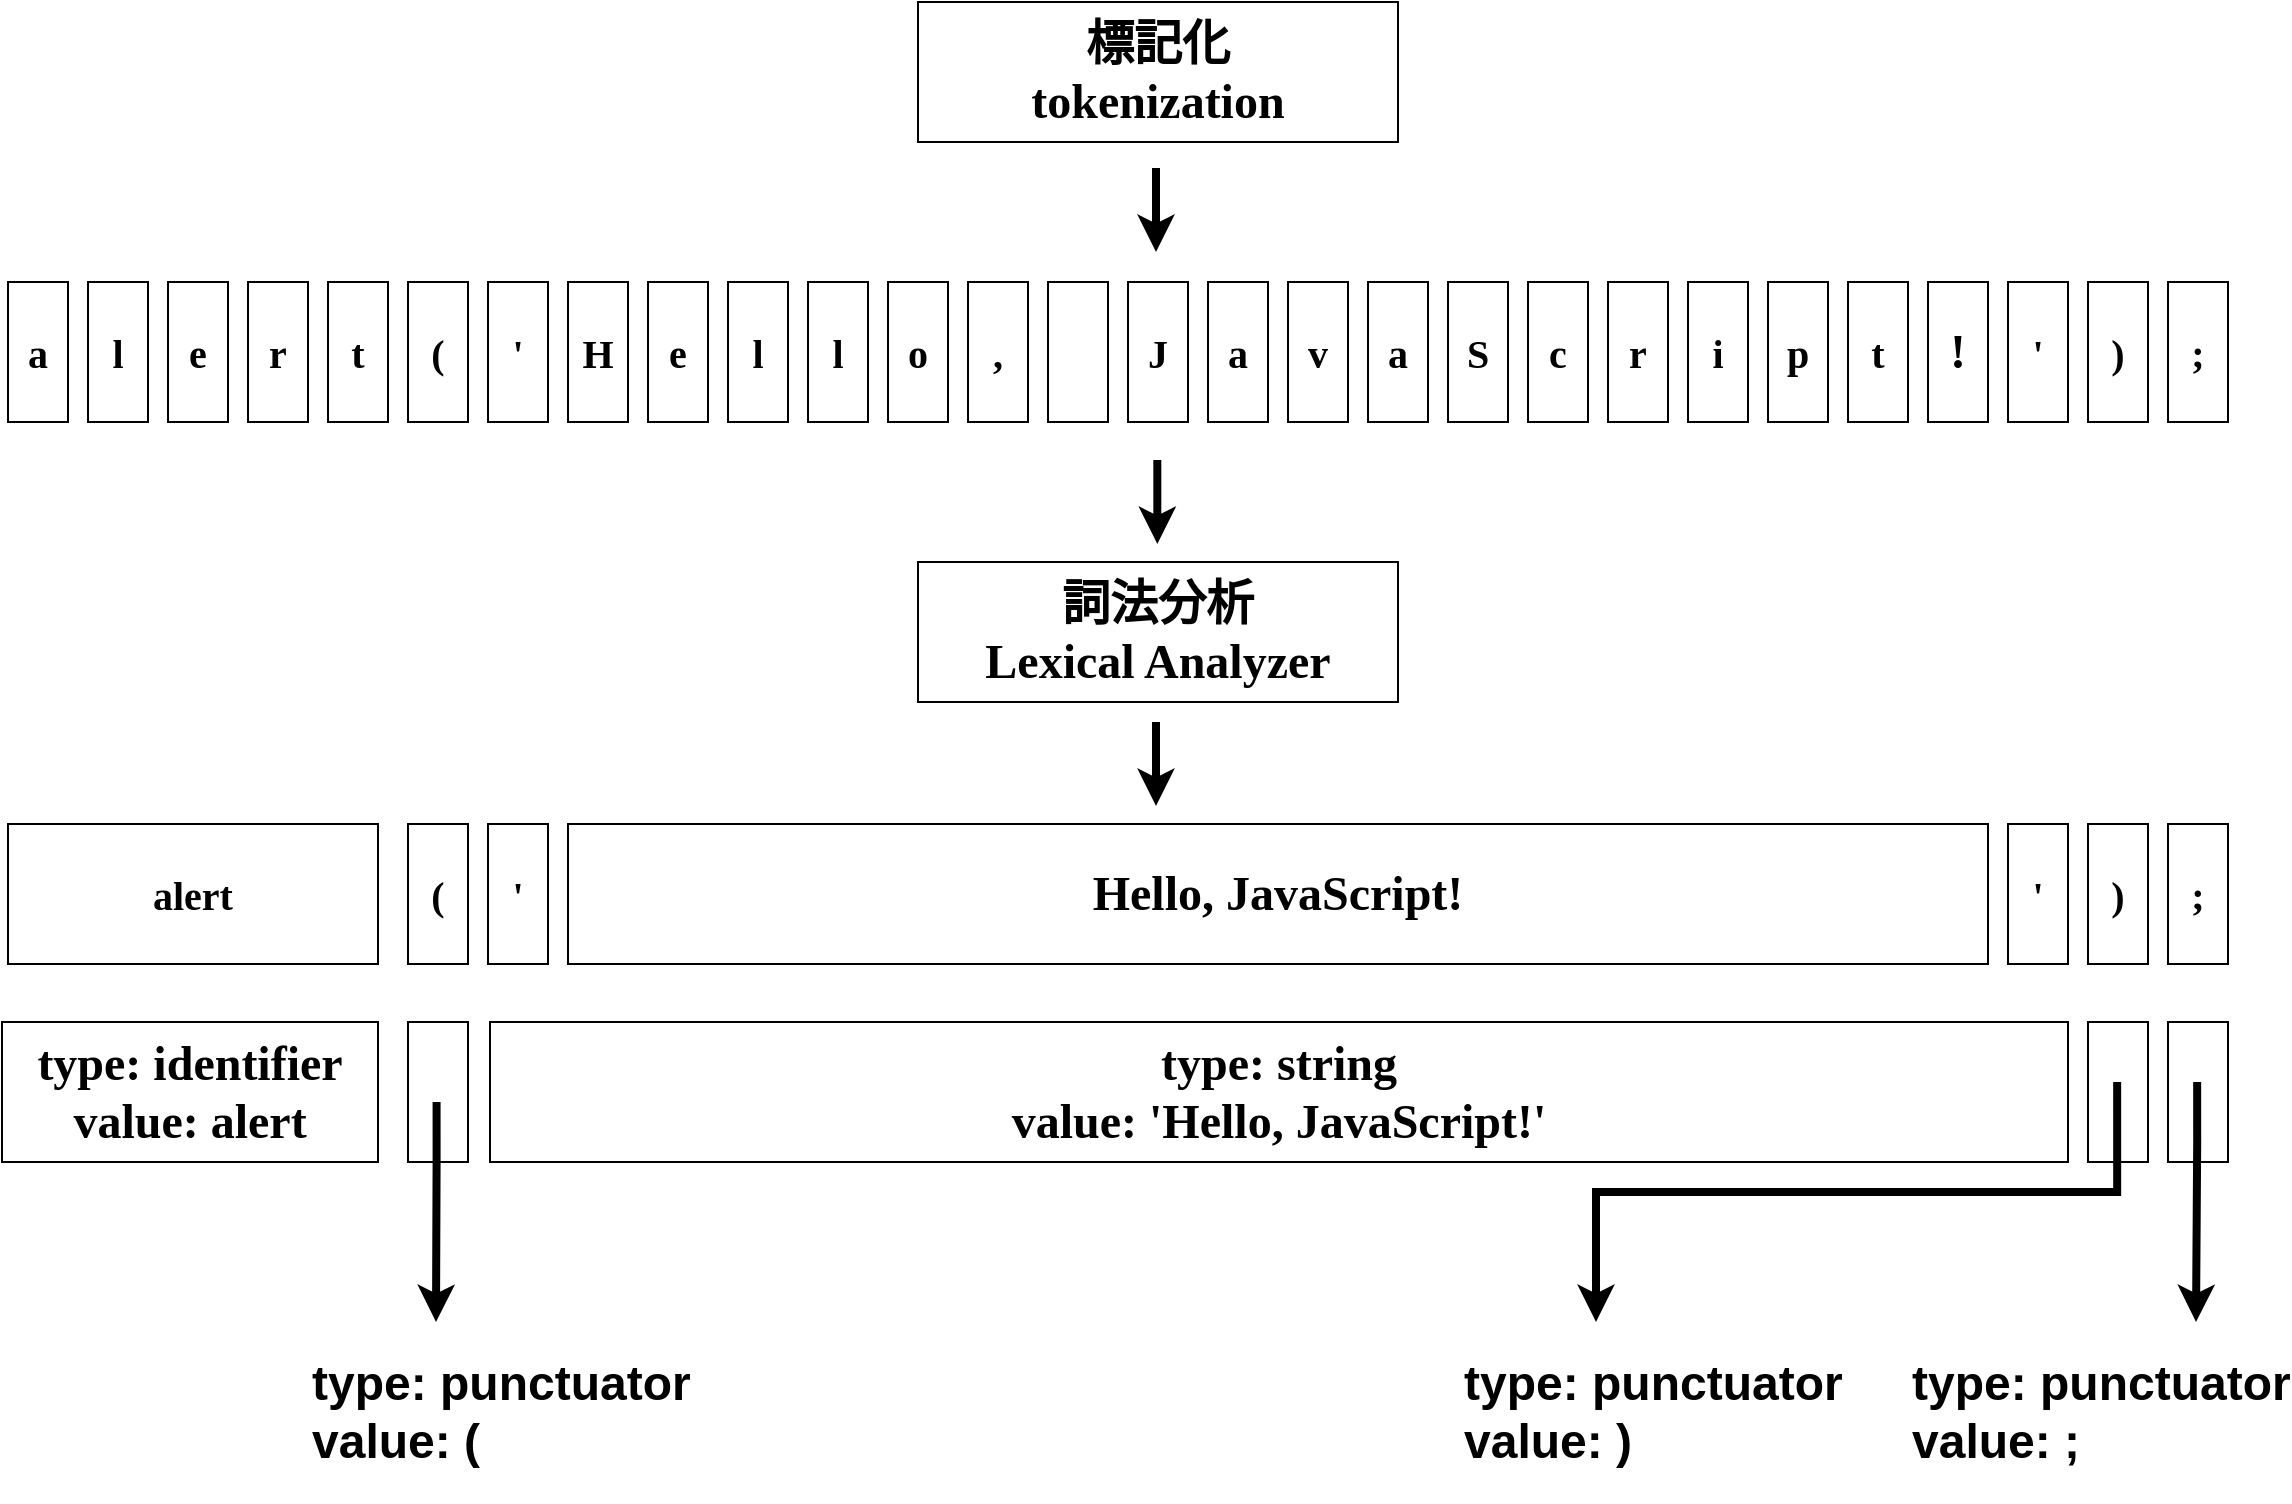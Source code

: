 <mxfile version="13.1.3">
    <diagram id="6hGFLwfOUW9BJ-s0fimq" name="Page-1">
        <mxGraphModel dx="1166" dy="1131" grid="1" gridSize="10" guides="1" tooltips="1" connect="1" arrows="1" fold="1" page="1" pageScale="1" pageWidth="1200" pageHeight="800" math="0" shadow="0">
            <root>
                <mxCell id="0"/>
                <mxCell id="1" parent="0"/>
                <mxCell id="4" value="&lt;span style=&quot;font-size: 20px&quot;&gt;a&lt;/span&gt;" style="rounded=0;whiteSpace=wrap;html=1;fontFamily=微軟正黑體;fontSize=24;fontStyle=1" parent="1" vertex="1">
                    <mxGeometry x="46" y="150" width="30" height="70" as="geometry"/>
                </mxCell>
                <mxCell id="5" value="&lt;span style=&quot;font-size: 20px&quot;&gt;l&lt;br&gt;&lt;/span&gt;" style="rounded=0;whiteSpace=wrap;html=1;fontFamily=微軟正黑體;fontSize=24;fontStyle=1" parent="1" vertex="1">
                    <mxGeometry x="86" y="150" width="30" height="70" as="geometry"/>
                </mxCell>
                <mxCell id="6" value="&lt;span style=&quot;font-size: 20px&quot;&gt;e&lt;/span&gt;" style="rounded=0;whiteSpace=wrap;html=1;fontFamily=微軟正黑體;fontSize=24;fontStyle=1" parent="1" vertex="1">
                    <mxGeometry x="126" y="150" width="30" height="70" as="geometry"/>
                </mxCell>
                <mxCell id="7" value="&lt;span style=&quot;font-size: 20px&quot;&gt;r&lt;/span&gt;" style="rounded=0;whiteSpace=wrap;html=1;fontFamily=微軟正黑體;fontSize=24;fontStyle=1" parent="1" vertex="1">
                    <mxGeometry x="166" y="150" width="30" height="70" as="geometry"/>
                </mxCell>
                <mxCell id="13" value="&lt;span style=&quot;font-size: 20px&quot;&gt;t&lt;/span&gt;" style="rounded=0;whiteSpace=wrap;html=1;fontFamily=微軟正黑體;fontSize=24;fontStyle=1" parent="1" vertex="1">
                    <mxGeometry x="206" y="150" width="30" height="70" as="geometry"/>
                </mxCell>
                <mxCell id="14" value="&lt;span style=&quot;font-size: 20px&quot;&gt;(&lt;/span&gt;" style="rounded=0;whiteSpace=wrap;html=1;fontFamily=微軟正黑體;fontSize=24;fontStyle=1" parent="1" vertex="1">
                    <mxGeometry x="246" y="150" width="30" height="70" as="geometry"/>
                </mxCell>
                <mxCell id="15" value="&lt;span style=&quot;font-size: 20px&quot;&gt;'&lt;/span&gt;" style="rounded=0;whiteSpace=wrap;html=1;fontFamily=微軟正黑體;fontSize=24;fontStyle=1" parent="1" vertex="1">
                    <mxGeometry x="286" y="150" width="30" height="70" as="geometry"/>
                </mxCell>
                <mxCell id="16" value="&lt;span style=&quot;font-size: 20px&quot;&gt;H&lt;/span&gt;" style="rounded=0;whiteSpace=wrap;html=1;fontFamily=微軟正黑體;fontSize=24;fontStyle=1" parent="1" vertex="1">
                    <mxGeometry x="326" y="150" width="30" height="70" as="geometry"/>
                </mxCell>
                <mxCell id="17" value="&lt;span style=&quot;font-size: 20px&quot;&gt;e&lt;/span&gt;" style="rounded=0;whiteSpace=wrap;html=1;fontFamily=微軟正黑體;fontSize=24;fontStyle=1" parent="1" vertex="1">
                    <mxGeometry x="366" y="150" width="30" height="70" as="geometry"/>
                </mxCell>
                <mxCell id="18" value="&lt;span style=&quot;font-size: 20px&quot;&gt;l&lt;/span&gt;" style="rounded=0;whiteSpace=wrap;html=1;fontFamily=微軟正黑體;fontSize=24;fontStyle=1" parent="1" vertex="1">
                    <mxGeometry x="406" y="150" width="30" height="70" as="geometry"/>
                </mxCell>
                <mxCell id="19" value="&lt;span style=&quot;font-size: 20px&quot;&gt;l&lt;/span&gt;" style="rounded=0;whiteSpace=wrap;html=1;fontFamily=微軟正黑體;fontSize=24;fontStyle=1" parent="1" vertex="1">
                    <mxGeometry x="446" y="150" width="30" height="70" as="geometry"/>
                </mxCell>
                <mxCell id="20" value="&lt;span style=&quot;font-size: 20px&quot;&gt;o&lt;/span&gt;" style="rounded=0;whiteSpace=wrap;html=1;fontFamily=微軟正黑體;fontSize=24;fontStyle=1" parent="1" vertex="1">
                    <mxGeometry x="486" y="150" width="30" height="70" as="geometry"/>
                </mxCell>
                <mxCell id="21" value="&lt;span style=&quot;font-size: 20px&quot;&gt;,&lt;/span&gt;" style="rounded=0;whiteSpace=wrap;html=1;fontFamily=微軟正黑體;fontSize=24;fontStyle=1" parent="1" vertex="1">
                    <mxGeometry x="526" y="150" width="30" height="70" as="geometry"/>
                </mxCell>
                <mxCell id="22" value="" style="rounded=0;whiteSpace=wrap;html=1;fontFamily=微軟正黑體;fontSize=24;fontStyle=1" parent="1" vertex="1">
                    <mxGeometry x="566" y="150" width="30" height="70" as="geometry"/>
                </mxCell>
                <mxCell id="23" value="&lt;span style=&quot;font-size: 20px&quot;&gt;J&lt;/span&gt;" style="rounded=0;whiteSpace=wrap;html=1;fontFamily=微軟正黑體;fontSize=24;fontStyle=1" parent="1" vertex="1">
                    <mxGeometry x="606" y="150" width="30" height="70" as="geometry"/>
                </mxCell>
                <mxCell id="24" value="&lt;span style=&quot;font-size: 20px&quot;&gt;a&lt;/span&gt;" style="rounded=0;whiteSpace=wrap;html=1;fontFamily=微軟正黑體;fontSize=24;fontStyle=1" parent="1" vertex="1">
                    <mxGeometry x="646" y="150" width="30" height="70" as="geometry"/>
                </mxCell>
                <mxCell id="25" value="&lt;span style=&quot;font-size: 20px&quot;&gt;v&lt;/span&gt;" style="rounded=0;whiteSpace=wrap;html=1;fontFamily=微軟正黑體;fontSize=24;fontStyle=1" parent="1" vertex="1">
                    <mxGeometry x="686" y="150" width="30" height="70" as="geometry"/>
                </mxCell>
                <mxCell id="26" value="&lt;span style=&quot;font-size: 20px&quot;&gt;a&lt;/span&gt;" style="rounded=0;whiteSpace=wrap;html=1;fontFamily=微軟正黑體;fontSize=24;fontStyle=1" parent="1" vertex="1">
                    <mxGeometry x="726" y="150" width="30" height="70" as="geometry"/>
                </mxCell>
                <mxCell id="27" value="&lt;span style=&quot;font-size: 20px&quot;&gt;S&lt;/span&gt;" style="rounded=0;whiteSpace=wrap;html=1;fontFamily=微軟正黑體;fontSize=24;fontStyle=1" parent="1" vertex="1">
                    <mxGeometry x="766" y="150" width="30" height="70" as="geometry"/>
                </mxCell>
                <mxCell id="28" value="&lt;span style=&quot;font-size: 20px&quot;&gt;c&lt;/span&gt;" style="rounded=0;whiteSpace=wrap;html=1;fontFamily=微軟正黑體;fontSize=24;fontStyle=1" parent="1" vertex="1">
                    <mxGeometry x="806" y="150" width="30" height="70" as="geometry"/>
                </mxCell>
                <mxCell id="29" value="&lt;span style=&quot;font-size: 20px&quot;&gt;r&lt;/span&gt;" style="rounded=0;whiteSpace=wrap;html=1;fontFamily=微軟正黑體;fontSize=24;fontStyle=1" parent="1" vertex="1">
                    <mxGeometry x="846" y="150" width="30" height="70" as="geometry"/>
                </mxCell>
                <mxCell id="30" value="&lt;span style=&quot;font-size: 20px&quot;&gt;i&lt;/span&gt;" style="rounded=0;whiteSpace=wrap;html=1;fontFamily=微軟正黑體;fontSize=24;fontStyle=1" parent="1" vertex="1">
                    <mxGeometry x="886" y="150" width="30" height="70" as="geometry"/>
                </mxCell>
                <mxCell id="31" value="&lt;span style=&quot;font-size: 20px&quot;&gt;p&lt;/span&gt;" style="rounded=0;whiteSpace=wrap;html=1;fontFamily=微軟正黑體;fontSize=24;fontStyle=1" parent="1" vertex="1">
                    <mxGeometry x="926" y="150" width="30" height="70" as="geometry"/>
                </mxCell>
                <mxCell id="32" value="&lt;span style=&quot;font-size: 20px&quot;&gt;t&lt;/span&gt;" style="rounded=0;whiteSpace=wrap;html=1;fontFamily=微軟正黑體;fontSize=24;fontStyle=1" parent="1" vertex="1">
                    <mxGeometry x="966" y="150" width="30" height="70" as="geometry"/>
                </mxCell>
                <mxCell id="33" value="!" style="rounded=0;whiteSpace=wrap;html=1;fontFamily=微軟正黑體;fontSize=24;fontStyle=1" parent="1" vertex="1">
                    <mxGeometry x="1006" y="150" width="30" height="70" as="geometry"/>
                </mxCell>
                <mxCell id="34" value="&lt;span style=&quot;font-size: 20px&quot;&gt;'&lt;/span&gt;" style="rounded=0;whiteSpace=wrap;html=1;fontFamily=微軟正黑體;fontSize=24;fontStyle=1" parent="1" vertex="1">
                    <mxGeometry x="1046" y="150" width="30" height="70" as="geometry"/>
                </mxCell>
                <mxCell id="35" value="&lt;span style=&quot;font-size: 20px&quot;&gt;)&lt;/span&gt;" style="rounded=0;whiteSpace=wrap;html=1;fontFamily=微軟正黑體;fontSize=24;fontStyle=1" parent="1" vertex="1">
                    <mxGeometry x="1086" y="150" width="30" height="70" as="geometry"/>
                </mxCell>
                <mxCell id="36" value="&lt;span style=&quot;font-size: 20px&quot;&gt;;&lt;/span&gt;" style="rounded=0;whiteSpace=wrap;html=1;fontFamily=微軟正黑體;fontSize=24;fontStyle=1" parent="1" vertex="1">
                    <mxGeometry x="1126" y="150" width="30" height="70" as="geometry"/>
                </mxCell>
                <mxCell id="41" value="&lt;span style=&quot;font-size: 20px&quot;&gt;alert&lt;/span&gt;" style="rounded=0;whiteSpace=wrap;html=1;fontFamily=微軟正黑體;fontSize=24;fontStyle=1" parent="1" vertex="1">
                    <mxGeometry x="46" y="421" width="185" height="70" as="geometry"/>
                </mxCell>
                <mxCell id="46" value="&lt;span style=&quot;font-size: 20px&quot;&gt;(&lt;/span&gt;" style="rounded=0;whiteSpace=wrap;html=1;fontFamily=微軟正黑體;fontSize=24;fontStyle=1" parent="1" vertex="1">
                    <mxGeometry x="246" y="421" width="30" height="70" as="geometry"/>
                </mxCell>
                <mxCell id="47" value="&lt;span style=&quot;font-size: 20px&quot;&gt;'&lt;/span&gt;" style="rounded=0;whiteSpace=wrap;html=1;fontFamily=微軟正黑體;fontSize=24;fontStyle=1" parent="1" vertex="1">
                    <mxGeometry x="286" y="421" width="30" height="70" as="geometry"/>
                </mxCell>
                <mxCell id="65" value="Hello, JavaScript!" style="rounded=0;whiteSpace=wrap;html=1;fontFamily=微軟正黑體;fontSize=24;fontStyle=1" parent="1" vertex="1">
                    <mxGeometry x="326" y="421" width="710" height="70" as="geometry"/>
                </mxCell>
                <mxCell id="66" value="&lt;span style=&quot;font-size: 20px&quot;&gt;'&lt;/span&gt;" style="rounded=0;whiteSpace=wrap;html=1;fontFamily=微軟正黑體;fontSize=24;fontStyle=1" parent="1" vertex="1">
                    <mxGeometry x="1046" y="421" width="30" height="70" as="geometry"/>
                </mxCell>
                <mxCell id="67" value="&lt;span style=&quot;font-size: 20px&quot;&gt;)&lt;/span&gt;" style="rounded=0;whiteSpace=wrap;html=1;fontFamily=微軟正黑體;fontSize=24;fontStyle=1" parent="1" vertex="1">
                    <mxGeometry x="1086" y="421" width="30" height="70" as="geometry"/>
                </mxCell>
                <mxCell id="68" value="&lt;span style=&quot;font-size: 20px&quot;&gt;;&lt;/span&gt;" style="rounded=0;whiteSpace=wrap;html=1;fontFamily=微軟正黑體;fontSize=24;fontStyle=1" parent="1" vertex="1">
                    <mxGeometry x="1126" y="421" width="30" height="70" as="geometry"/>
                </mxCell>
                <mxCell id="71" value="詞法分析&lt;br&gt;Lexical Analyzer" style="rounded=0;whiteSpace=wrap;html=1;fontFamily=微軟正黑體;fontSize=24;fontStyle=1" parent="1" vertex="1">
                    <mxGeometry x="501" y="290" width="240" height="70" as="geometry"/>
                </mxCell>
                <mxCell id="78" value="type: identifier&lt;br&gt;value: alert" style="rounded=0;whiteSpace=wrap;html=1;fontFamily=微軟正黑體;fontSize=24;fontStyle=1" parent="1" vertex="1">
                    <mxGeometry x="43" y="520" width="188" height="70" as="geometry"/>
                </mxCell>
                <mxCell id="80" style="edgeStyle=orthogonalEdgeStyle;rounded=0;orthogonalLoop=1;jettySize=auto;html=1;strokeWidth=4;" parent="1" edge="1">
                    <mxGeometry relative="1" as="geometry">
                        <mxPoint x="620" y="412" as="targetPoint"/>
                        <mxPoint x="620" y="370" as="sourcePoint"/>
                    </mxGeometry>
                </mxCell>
                <mxCell id="81" value="type: string&lt;br&gt;value: 'Hello, JavaScript!'" style="rounded=0;whiteSpace=wrap;html=1;fontFamily=微軟正黑體;fontSize=24;fontStyle=1" parent="1" vertex="1">
                    <mxGeometry x="287" y="520" width="789" height="70" as="geometry"/>
                </mxCell>
                <mxCell id="82" style="edgeStyle=orthogonalEdgeStyle;rounded=0;orthogonalLoop=1;jettySize=auto;html=1;strokeWidth=4;" parent="1" edge="1">
                    <mxGeometry relative="1" as="geometry">
                        <mxPoint x="620.66" y="281" as="targetPoint"/>
                        <mxPoint x="620.66" y="239.0" as="sourcePoint"/>
                    </mxGeometry>
                </mxCell>
                <mxCell id="83" value="標記化&lt;br&gt;tokenization" style="rounded=0;whiteSpace=wrap;html=1;fontFamily=微軟正黑體;fontSize=24;fontStyle=1" parent="1" vertex="1">
                    <mxGeometry x="501" y="10" width="240" height="70" as="geometry"/>
                </mxCell>
                <mxCell id="84" style="edgeStyle=orthogonalEdgeStyle;rounded=0;orthogonalLoop=1;jettySize=auto;html=1;strokeWidth=4;" parent="1" edge="1">
                    <mxGeometry relative="1" as="geometry">
                        <mxPoint x="620" y="135.0" as="targetPoint"/>
                        <mxPoint x="620" y="93" as="sourcePoint"/>
                    </mxGeometry>
                </mxCell>
                <mxCell id="86" value="" style="rounded=0;whiteSpace=wrap;html=1;fontFamily=微軟正黑體;fontSize=24;fontStyle=1" vertex="1" parent="1">
                    <mxGeometry x="246" y="520" width="30" height="70" as="geometry"/>
                </mxCell>
                <mxCell id="87" value="" style="rounded=0;whiteSpace=wrap;html=1;fontFamily=微軟正黑體;fontSize=24;fontStyle=1" vertex="1" parent="1">
                    <mxGeometry x="1086" y="520" width="30" height="70" as="geometry"/>
                </mxCell>
                <mxCell id="88" value="" style="rounded=0;whiteSpace=wrap;html=1;fontFamily=微軟正黑體;fontSize=24;fontStyle=1" vertex="1" parent="1">
                    <mxGeometry x="1126" y="520" width="30" height="70" as="geometry"/>
                </mxCell>
                <mxCell id="90" value="&lt;span style=&quot;font-size: 24px ; font-weight: 700 ; text-align: center&quot;&gt;type:&amp;nbsp;&lt;/span&gt;&lt;span style=&quot;font-size: 24px&quot;&gt;&lt;b&gt;punctuator&lt;/b&gt;&lt;/span&gt;&lt;br style=&quot;font-size: 24px ; font-weight: 700 ; text-align: center&quot;&gt;&lt;span style=&quot;font-size: 24px ; font-weight: 700 ; text-align: center&quot;&gt;value: (&lt;/span&gt;" style="text;whiteSpace=wrap;html=1;" vertex="1" parent="1">
                    <mxGeometry x="196" y="680" width="179" height="80" as="geometry"/>
                </mxCell>
                <mxCell id="91" value="&lt;span style=&quot;font-size: 24px ; font-weight: 700 ; text-align: center&quot;&gt;type:&amp;nbsp;&lt;/span&gt;&lt;span style=&quot;font-size: 24px&quot;&gt;&lt;b&gt;punctuator&lt;/b&gt;&lt;/span&gt;&lt;br style=&quot;font-size: 24px ; font-weight: 700 ; text-align: center&quot;&gt;&lt;span style=&quot;font-size: 24px ; font-weight: 700 ; text-align: center&quot;&gt;value: )&lt;/span&gt;" style="text;whiteSpace=wrap;html=1;" vertex="1" parent="1">
                    <mxGeometry x="771.5" y="680" width="179" height="80" as="geometry"/>
                </mxCell>
                <mxCell id="92" value="&lt;span style=&quot;font-size: 24px ; font-weight: 700 ; text-align: center&quot;&gt;type:&amp;nbsp;&lt;/span&gt;&lt;span style=&quot;font-size: 24px&quot;&gt;&lt;b&gt;punctuator&lt;/b&gt;&lt;/span&gt;&lt;br style=&quot;font-size: 24px ; font-weight: 700 ; text-align: center&quot;&gt;&lt;span style=&quot;font-size: 24px ; font-weight: 700 ; text-align: center&quot;&gt;value: ;&lt;/span&gt;" style="text;whiteSpace=wrap;html=1;" vertex="1" parent="1">
                    <mxGeometry x="996" y="680" width="179" height="80" as="geometry"/>
                </mxCell>
                <mxCell id="93" style="edgeStyle=orthogonalEdgeStyle;rounded=0;orthogonalLoop=1;jettySize=auto;html=1;strokeWidth=4;" edge="1" parent="1">
                    <mxGeometry relative="1" as="geometry">
                        <mxPoint x="260" y="670" as="targetPoint"/>
                        <mxPoint x="260.29" y="560.0" as="sourcePoint"/>
                        <Array as="points">
                            <mxPoint x="260" y="590"/>
                            <mxPoint x="260" y="590"/>
                        </Array>
                    </mxGeometry>
                </mxCell>
                <mxCell id="94" style="edgeStyle=orthogonalEdgeStyle;rounded=0;orthogonalLoop=1;jettySize=auto;html=1;strokeWidth=4;" edge="1" parent="1">
                    <mxGeometry relative="1" as="geometry">
                        <mxPoint x="1140" y="670" as="targetPoint"/>
                        <mxPoint x="1140.58" y="550.0" as="sourcePoint"/>
                        <Array as="points">
                            <mxPoint x="1140.29" y="580"/>
                            <mxPoint x="1140.29" y="580"/>
                        </Array>
                    </mxGeometry>
                </mxCell>
                <mxCell id="95" style="edgeStyle=orthogonalEdgeStyle;rounded=0;orthogonalLoop=1;jettySize=auto;html=1;strokeWidth=4;" edge="1" parent="1">
                    <mxGeometry relative="1" as="geometry">
                        <mxPoint x="840" y="670" as="targetPoint"/>
                        <mxPoint x="1100.58" y="550.0" as="sourcePoint"/>
                        <Array as="points">
                            <mxPoint x="1101" y="605"/>
                            <mxPoint x="840" y="605"/>
                            <mxPoint x="840" y="660"/>
                        </Array>
                    </mxGeometry>
                </mxCell>
            </root>
        </mxGraphModel>
    </diagram>
</mxfile>